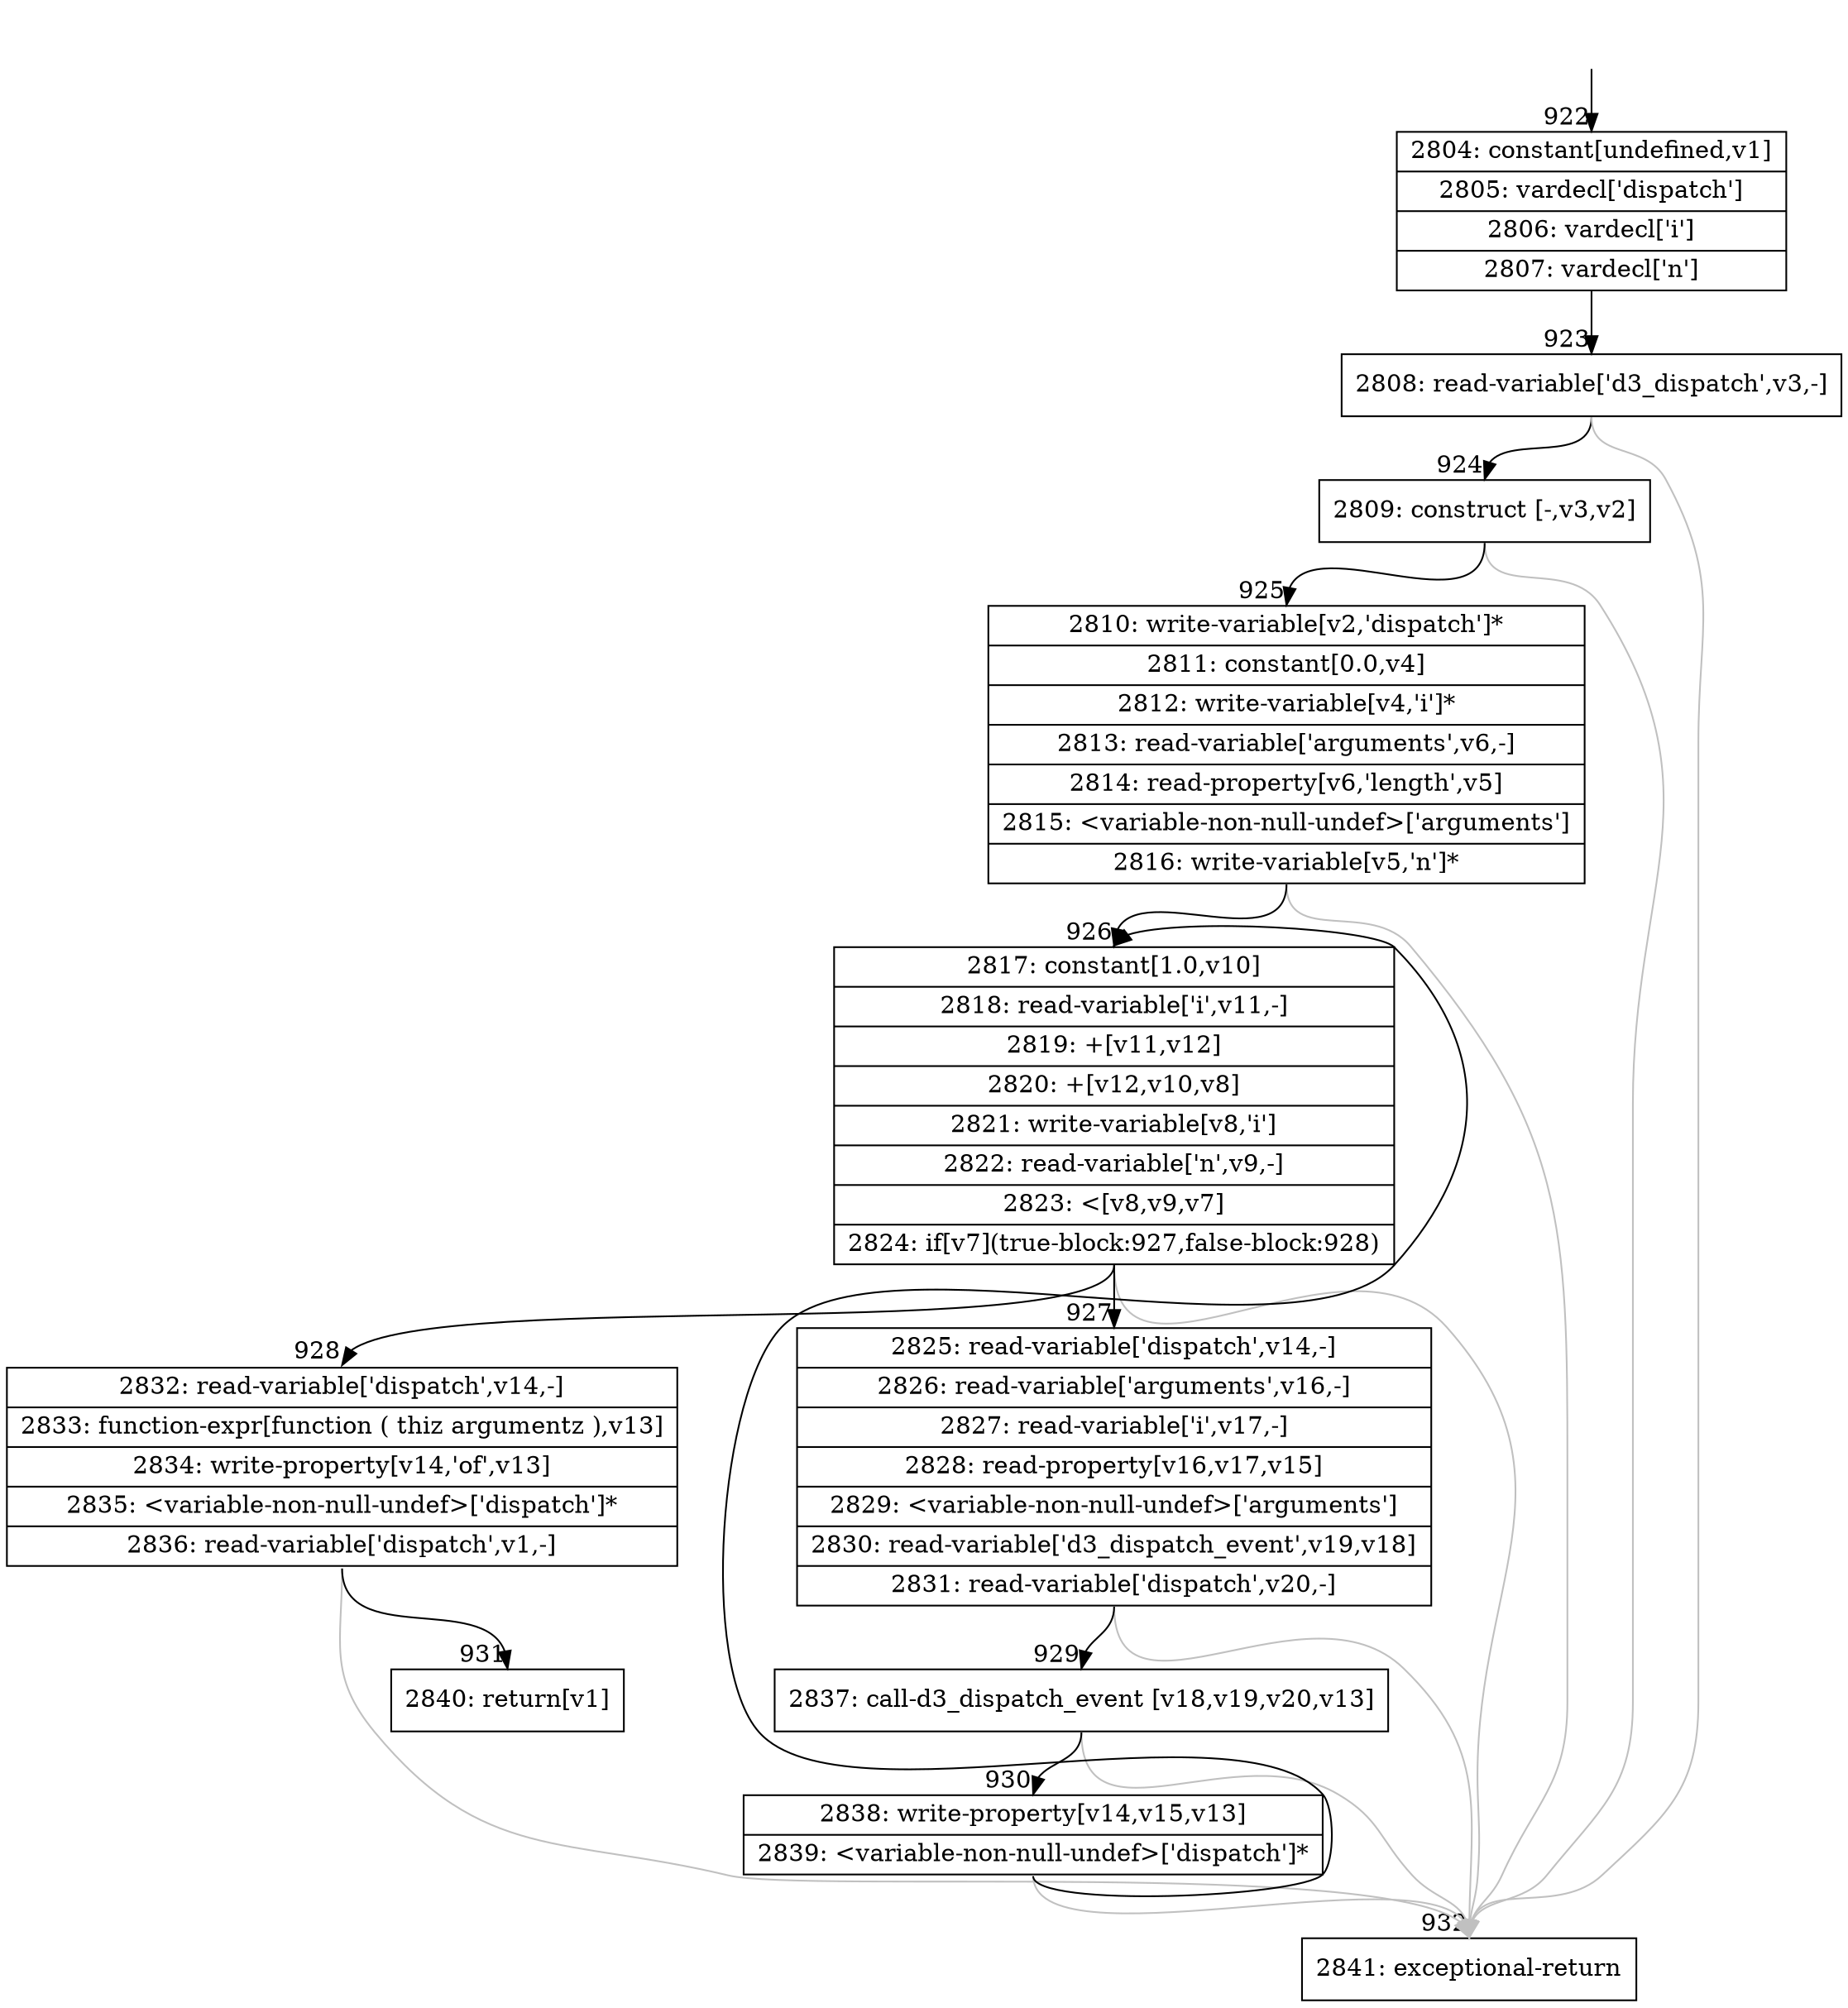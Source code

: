 digraph {
rankdir="TD"
BB_entry87[shape=none,label=""];
BB_entry87 -> BB922 [tailport=s, headport=n, headlabel="    922"]
BB922 [shape=record label="{2804: constant[undefined,v1]|2805: vardecl['dispatch']|2806: vardecl['i']|2807: vardecl['n']}" ] 
BB922 -> BB923 [tailport=s, headport=n, headlabel="      923"]
BB923 [shape=record label="{2808: read-variable['d3_dispatch',v3,-]}" ] 
BB923 -> BB924 [tailport=s, headport=n, headlabel="      924"]
BB923 -> BB932 [tailport=s, headport=n, color=gray, headlabel="      932"]
BB924 [shape=record label="{2809: construct [-,v3,v2]}" ] 
BB924 -> BB925 [tailport=s, headport=n, headlabel="      925"]
BB924 -> BB932 [tailport=s, headport=n, color=gray]
BB925 [shape=record label="{2810: write-variable[v2,'dispatch']*|2811: constant[0.0,v4]|2812: write-variable[v4,'i']*|2813: read-variable['arguments',v6,-]|2814: read-property[v6,'length',v5]|2815: \<variable-non-null-undef\>['arguments']|2816: write-variable[v5,'n']*}" ] 
BB925 -> BB926 [tailport=s, headport=n, headlabel="      926"]
BB925 -> BB932 [tailport=s, headport=n, color=gray]
BB926 [shape=record label="{2817: constant[1.0,v10]|2818: read-variable['i',v11,-]|2819: +[v11,v12]|2820: +[v12,v10,v8]|2821: write-variable[v8,'i']|2822: read-variable['n',v9,-]|2823: \<[v8,v9,v7]|2824: if[v7](true-block:927,false-block:928)}" ] 
BB926 -> BB927 [tailport=s, headport=n, headlabel="      927"]
BB926 -> BB928 [tailport=s, headport=n, headlabel="      928"]
BB926 -> BB932 [tailport=s, headport=n, color=gray]
BB927 [shape=record label="{2825: read-variable['dispatch',v14,-]|2826: read-variable['arguments',v16,-]|2827: read-variable['i',v17,-]|2828: read-property[v16,v17,v15]|2829: \<variable-non-null-undef\>['arguments']|2830: read-variable['d3_dispatch_event',v19,v18]|2831: read-variable['dispatch',v20,-]}" ] 
BB927 -> BB929 [tailport=s, headport=n, headlabel="      929"]
BB927 -> BB932 [tailport=s, headport=n, color=gray]
BB928 [shape=record label="{2832: read-variable['dispatch',v14,-]|2833: function-expr[function ( thiz argumentz ),v13]|2834: write-property[v14,'of',v13]|2835: \<variable-non-null-undef\>['dispatch']*|2836: read-variable['dispatch',v1,-]}" ] 
BB928 -> BB931 [tailport=s, headport=n, headlabel="      931"]
BB928 -> BB932 [tailport=s, headport=n, color=gray]
BB929 [shape=record label="{2837: call-d3_dispatch_event [v18,v19,v20,v13]}" ] 
BB929 -> BB930 [tailport=s, headport=n, headlabel="      930"]
BB929 -> BB932 [tailport=s, headport=n, color=gray]
BB930 [shape=record label="{2838: write-property[v14,v15,v13]|2839: \<variable-non-null-undef\>['dispatch']*}" ] 
BB930 -> BB926 [tailport=s, headport=n]
BB930 -> BB932 [tailport=s, headport=n, color=gray]
BB931 [shape=record label="{2840: return[v1]}" ] 
BB932 [shape=record label="{2841: exceptional-return}" ] 
//#$~ 546
}
